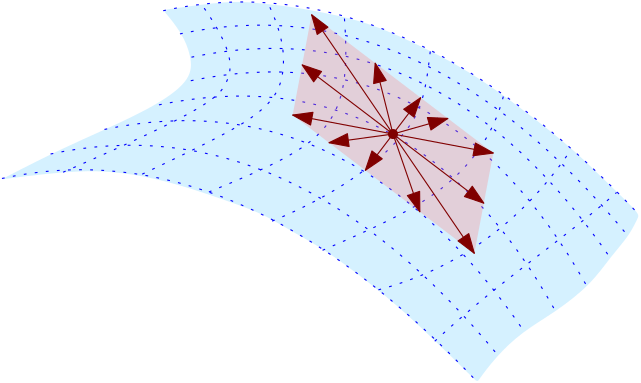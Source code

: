 <?xml version="1.0"?>
<!DOCTYPE ipe SYSTEM "ipe.dtd">
<ipe version="70218" creator="Ipe 7.2.28">
<info created="D:20250716191841" modified="D:20250716192210"/>
<ipestyle name="basic">
<symbol name="arrow/arc(spx)">
<path stroke="sym-stroke" fill="sym-stroke" pen="sym-pen">
0 0 m
-1 0.333 l
-1 -0.333 l
h
</path>
</symbol>
<symbol name="arrow/farc(spx)">
<path stroke="sym-stroke" fill="white" pen="sym-pen">
0 0 m
-1 0.333 l
-1 -0.333 l
h
</path>
</symbol>
<symbol name="arrow/ptarc(spx)">
<path stroke="sym-stroke" fill="sym-stroke" pen="sym-pen">
0 0 m
-1 0.333 l
-0.8 0 l
-1 -0.333 l
h
</path>
</symbol>
<symbol name="arrow/fptarc(spx)">
<path stroke="sym-stroke" fill="white" pen="sym-pen">
0 0 m
-1 0.333 l
-0.8 0 l
-1 -0.333 l
h
</path>
</symbol>
<symbol name="mark/circle(sx)" transformations="translations">
<path fill="sym-stroke">
0.6 0 0 0.6 0 0 e
0.4 0 0 0.4 0 0 e
</path>
</symbol>
<symbol name="mark/disk(sx)" transformations="translations">
<path fill="sym-stroke">
0.6 0 0 0.6 0 0 e
</path>
</symbol>
<symbol name="mark/fdisk(sfx)" transformations="translations">
<group>
<path fill="sym-fill">
0.5 0 0 0.5 0 0 e
</path>
<path fill="sym-stroke" fillrule="eofill">
0.6 0 0 0.6 0 0 e
0.4 0 0 0.4 0 0 e
</path>
</group>
</symbol>
<symbol name="mark/box(sx)" transformations="translations">
<path fill="sym-stroke" fillrule="eofill">
-0.6 -0.6 m
0.6 -0.6 l
0.6 0.6 l
-0.6 0.6 l
h
-0.4 -0.4 m
0.4 -0.4 l
0.4 0.4 l
-0.4 0.4 l
h
</path>
</symbol>
<symbol name="mark/square(sx)" transformations="translations">
<path fill="sym-stroke">
-0.6 -0.6 m
0.6 -0.6 l
0.6 0.6 l
-0.6 0.6 l
h
</path>
</symbol>
<symbol name="mark/fsquare(sfx)" transformations="translations">
<group>
<path fill="sym-fill">
-0.5 -0.5 m
0.5 -0.5 l
0.5 0.5 l
-0.5 0.5 l
h
</path>
<path fill="sym-stroke" fillrule="eofill">
-0.6 -0.6 m
0.6 -0.6 l
0.6 0.6 l
-0.6 0.6 l
h
-0.4 -0.4 m
0.4 -0.4 l
0.4 0.4 l
-0.4 0.4 l
h
</path>
</group>
</symbol>
<symbol name="mark/cross(sx)" transformations="translations">
<group>
<path fill="sym-stroke">
-0.43 -0.57 m
0.57 0.43 l
0.43 0.57 l
-0.57 -0.43 l
h
</path>
<path fill="sym-stroke">
-0.43 0.57 m
0.57 -0.43 l
0.43 -0.57 l
-0.57 0.43 l
h
</path>
</group>
</symbol>
<symbol name="arrow/fnormal(spx)">
<path stroke="sym-stroke" fill="white" pen="sym-pen">
0 0 m
-1 0.333 l
-1 -0.333 l
h
</path>
</symbol>
<symbol name="arrow/pointed(spx)">
<path stroke="sym-stroke" fill="sym-stroke" pen="sym-pen">
0 0 m
-1 0.333 l
-0.8 0 l
-1 -0.333 l
h
</path>
</symbol>
<symbol name="arrow/fpointed(spx)">
<path stroke="sym-stroke" fill="white" pen="sym-pen">
0 0 m
-1 0.333 l
-0.8 0 l
-1 -0.333 l
h
</path>
</symbol>
<symbol name="arrow/linear(spx)">
<path stroke="sym-stroke" pen="sym-pen">
-1 0.333 m
0 0 l
-1 -0.333 l
</path>
</symbol>
<symbol name="arrow/fdouble(spx)">
<path stroke="sym-stroke" fill="white" pen="sym-pen">
0 0 m
-1 0.333 l
-1 -0.333 l
h
-1 0 m
-2 0.333 l
-2 -0.333 l
h
</path>
</symbol>
<symbol name="arrow/double(spx)">
<path stroke="sym-stroke" fill="sym-stroke" pen="sym-pen">
0 0 m
-1 0.333 l
-1 -0.333 l
h
-1 0 m
-2 0.333 l
-2 -0.333 l
h
</path>
</symbol>
<symbol name="arrow/mid-normal(spx)">
<path stroke="sym-stroke" fill="sym-stroke" pen="sym-pen">
0.5 0 m
-0.5 0.333 l
-0.5 -0.333 l
h
</path>
</symbol>
<symbol name="arrow/mid-fnormal(spx)">
<path stroke="sym-stroke" fill="white" pen="sym-pen">
0.5 0 m
-0.5 0.333 l
-0.5 -0.333 l
h
</path>
</symbol>
<symbol name="arrow/mid-pointed(spx)">
<path stroke="sym-stroke" fill="sym-stroke" pen="sym-pen">
0.5 0 m
-0.5 0.333 l
-0.3 0 l
-0.5 -0.333 l
h
</path>
</symbol>
<symbol name="arrow/mid-fpointed(spx)">
<path stroke="sym-stroke" fill="white" pen="sym-pen">
0.5 0 m
-0.5 0.333 l
-0.3 0 l
-0.5 -0.333 l
h
</path>
</symbol>
<symbol name="arrow/mid-double(spx)">
<path stroke="sym-stroke" fill="sym-stroke" pen="sym-pen">
1 0 m
0 0.333 l
0 -0.333 l
h
0 0 m
-1 0.333 l
-1 -0.333 l
h
</path>
</symbol>
<symbol name="arrow/mid-fdouble(spx)">
<path stroke="sym-stroke" fill="white" pen="sym-pen">
1 0 m
0 0.333 l
0 -0.333 l
h
0 0 m
-1 0.333 l
-1 -0.333 l
h
</path>
</symbol>
<anglesize name="22.5 deg" value="22.5"/>
<anglesize name="30 deg" value="30"/>
<anglesize name="45 deg" value="45"/>
<anglesize name="60 deg" value="60"/>
<anglesize name="90 deg" value="90"/>
<arrowsize name="large" value="10"/>
<arrowsize name="small" value="5"/>
<arrowsize name="tiny" value="3"/>
<color name="blue" value="0 0 1"/>
<color name="brown" value="0.647 0.165 0.165"/>
<color name="darkblue" value="0 0 0.545"/>
<color name="darkcyan" value="0 0.545 0.545"/>
<color name="darkgray" value="0.663"/>
<color name="darkgreen" value="0 0.392 0"/>
<color name="darkmagenta" value="0.545 0 0.545"/>
<color name="darkorange" value="1 0.549 0"/>
<color name="darkred" value="0.545 0 0"/>
<color name="gold" value="1 0.843 0"/>
<color name="gray" value="0.745"/>
<color name="green" value="0 1 0"/>
<color name="lightblue" value="0.678 0.847 0.902"/>
<color name="lightcyan" value="0.878 1 1"/>
<color name="lightgray" value="0.827"/>
<color name="lightgreen" value="0.565 0.933 0.565"/>
<color name="lightyellow" value="1 1 0.878"/>
<color name="navy" value="0 0 0.502"/>
<color name="orange" value="1 0.647 0"/>
<color name="pink" value="1 0.753 0.796"/>
<color name="purple" value="0.627 0.125 0.941"/>
<color name="red" value="1 0 0"/>
<color name="seagreen" value="0.18 0.545 0.341"/>
<color name="turquoise" value="0.251 0.878 0.816"/>
<color name="violet" value="0.933 0.51 0.933"/>
<color name="yellow" value="1 1 0"/>
<dashstyle name="dash dot dotted" value="[4 2 1 2 1 2] 0"/>
<dashstyle name="dash dotted" value="[4 2 1 2] 0"/>
<dashstyle name="dashed" value="[4] 0"/>
<dashstyle name="dotted" value="[1 3] 0"/>
<gridsize name="10 pts (~3.5 mm)" value="10"/>
<gridsize name="14 pts (~5 mm)" value="14"/>
<gridsize name="16 pts (~6 mm)" value="16"/>
<gridsize name="20 pts (~7 mm)" value="20"/>
<gridsize name="28 pts (~10 mm)" value="28"/>
<gridsize name="32 pts (~12 mm)" value="32"/>
<gridsize name="4 pts" value="4"/>
<gridsize name="56 pts (~20 mm)" value="56"/>
<gridsize name="8 pts (~3 mm)" value="8"/>
<opacity name="10%" value="0.1"/>
<opacity name="30%" value="0.3"/>
<opacity name="50%" value="0.5"/>
<opacity name="75%" value="0.75"/>
<pen name="fat" value="1.2"/>
<pen name="heavier" value="0.8"/>
<pen name="ultrafat" value="2"/>
<symbolsize name="large" value="5"/>
<symbolsize name="small" value="2"/>
<symbolsize name="tiny" value="1.1"/>
<textsize name="Huge" value="\Huge"/>
<textsize name="LARGE" value="\LARGE"/>
<textsize name="Large" value="\Large"/>
<textsize name="footnote" value="\footnotesize"/>
<textsize name="huge" value="\huge"/>
<textsize name="large" value="\large"/>
<textsize name="script" value="\scriptsize"/>
<textsize name="small" value="\small"/>
<textsize name="tiny" value="\tiny"/>
<textstyle name="center" begin="\begin{center}" end="\end{center}"/>
<textstyle name="item" begin="\begin{itemize}\item{}" end="\end{itemize}"/>
<textstyle name="itemize" begin="\begin{itemize}" end="\end{itemize}"/>
<tiling name="falling" angle="-60" step="4" width="1"/>
<tiling name="rising" angle="30" step="4" width="1"/>
</ipestyle>
<page>
<layer name="alpha"/>
<view layers="alpha" active="alpha"/>
<path layer="alpha" matrix="2.11527 0.041717 -0.041717 2.11527 -439.114 -691.465" fill="0.443 0.816 1" opacity="30%" stroke-opacity="opaque">
368.176 675.969 m
376.609 680.186
385.57 683.875
395.163 688.197
400.644 692.309
400.644 696.104
399.168 700.11
396.006 704.115
395.901 704.115
407.075 705.486
411.608 705.064
418.354 704.221
426.471 702.429
431.11 701.058
436.697 698.634
444.919 694.417
452.509 689.462
464.737 679.659
469.587 674.599
476.439 667.852
476.122 667.325
474.541 664.163
471.484 660.895
467.9 656.045
461.891 651.513
455.882 648.139
451.35 643.923
448.082 639.706
448.292 639.706
439.754 648.35
433.113 654.675
423.414 662.37
418.67 665.111
414.559 667.641
411.502 669.433
405.915 671.542
400.223 673.65
393.476 675.653
387.256 676.812
379.983 677.234
368.071 675.864 c
</path>
<path matrix="2.11527 0.041717 -0.041717 2.11527 -439.114 -691.465" stroke="0 0 1" dash="dotted">
368 676 m
408 684
448 640 c
</path>
<path matrix="2.11527 0.041717 0.214086 2.12031 -594.535 -686.066" stroke="0 0 1" dash="dotted">
368 676 m
408 684
448 640 c
</path>
<path matrix="2.11527 0.041717 0.494359 2.12584 -764.592 -680.955" stroke="0 0 1" dash="dotted">
368 676 m
408 684
448 640 c
</path>
<path matrix="2.11527 0.041717 0.749166 2.13086 -917.23 -675.501" stroke="0 0 1" dash="dotted">
368 676 m
408 684
448 640 c
</path>
<path matrix="2.11527 0.041717 0.749166 2.13086 -905.771 -666.811" stroke="0 0 1" dash="dotted">
368 676 m
408 684
448 640 c
</path>
<path matrix="2.11527 0.041717 0.494359 2.12584 -733.277 -654.945" stroke="0 0 1" dash="dotted">
368 676 m
408 684
448 640 c
</path>
<path matrix="2.11527 0.041717 0.214086 2.12031 -547.948 -642.825" stroke="0 0 1" dash="dotted">
368 676 m
408 684
448 640 c
</path>
<path matrix="2.11527 0.041717 -0.041717 2.11527 -381.055 -631.069" stroke="0 0 1" dash="dotted">
368 676 m
408 684
448 640 c
</path>
<path stroke="0 0 1" dash="dotted" opacity="30%" stroke-opacity="opaque">
333.119 756.059 m
384.715 778.477
393.967 787.55
394.678 799.827
382.936 816.551 c
</path>
<path stroke="0 0 1" dash="dotted" opacity="30%" stroke-opacity="opaque">
361.585 755.347 m
387.206 767.446
406.599 777.587
413.894 790.753
412.114 806.054
406.955 816.729 c
</path>
<path stroke="0 0 1" dash="dotted" opacity="30%" stroke-opacity="opaque">
385.604 748.942 m
411.936 759.617
432.219 770.826
435.955 791.465
434.354 812.103 c
</path>
<path stroke="0 0 1" dash="dotted" opacity="30%" stroke-opacity="opaque">
408.378 738.445 m
432.931 748.586
459.619 770.648
463.355 781.857
465.312 799.649 c
</path>
<path stroke="0 0 1" dash="dotted" opacity="30%" stroke-opacity="opaque">
426.526 727.948 m
454.103 739.69
476.877 752.678
488.975 772.427
491.822 784.17 c
</path>
<path stroke="0 0 1" dash="dotted" opacity="30%" stroke-opacity="opaque">
446.631 713.714 m
471.539 720.297
496.448 735.064
516.019 764.243 c
</path>
<path stroke="0 0 1" dash="dotted" opacity="30%" stroke-opacity="opaque">
466.913 695.211 m
491.288 717.806
510.859 729.905
532.387 748.764 c
</path>
<path matrix="0.622224 0.817652 -0.817652 0.622224 812.183 103.106" fill="1 0.502 0.502" opacity="30%" stroke-opacity="opaque">
288 704 m
320 720 l
320 640 l
288 624 l
h
</path>
<use matrix="0.622224 0.817652 -0.817652 0.622224 812.183 103.106" name="mark/disk(sx)" pos="304 672" size="normal" stroke="0.502 0 0"/>
<path matrix="0.622224 0.817652 -0.817652 0.622224 723.445 108.659" stroke="0.502 0 0" arrow="normal/normal" opacity="30%" stroke-opacity="opaque">
352 600 m
368 600 l
</path>
<path matrix="0.622224 0.817652 -0.817652 0.622224 723.445 108.659" stroke="0.502 0 0" arrow="normal/normal" opacity="30%" stroke-opacity="opaque">
352 600 m
368 648 l
</path>
<path matrix="0.622224 0.817652 -0.817652 0.622224 723.445 108.659" stroke="0.502 0 0" arrow="normal/normal" opacity="30%" stroke-opacity="opaque">
352 600 m
336 632 l
</path>
<path matrix="0.622224 0.817652 -0.817652 0.622224 723.445 108.659" stroke="0.502 0 0" arrow="normal/normal" opacity="30%" stroke-opacity="opaque">
352 600 m
336 552 l
</path>
<path matrix="0.622224 0.817652 -0.817652 0.622224 723.445 108.659" stroke="0.502 0 0" arrow="normal/normal" opacity="30%" stroke-opacity="opaque">
352 600 m
368 568 l
</path>
<path matrix="0.622224 0.817652 -0.817652 0.622224 723.445 108.659" stroke="0.502 0 0" arrow="normal/normal" opacity="30%" stroke-opacity="opaque">
352 600 m
336 600 l
</path>
<path matrix="0.622224 0.817652 -0.817652 0.622224 723.445 108.659" stroke="0.502 0 0" arrow="normal/normal" opacity="30%" stroke-opacity="opaque">
352 600 m
336 576 l
</path>
<path matrix="0.622224 0.817652 -0.817652 0.622224 723.445 108.659" stroke="0.502 0 0" arrow="normal/normal" opacity="30%" stroke-opacity="opaque">
352 600 m
336 616 l
</path>
<path matrix="0.622224 0.817652 -0.817652 0.622224 723.445 108.659" stroke="0.502 0 0" arrow="normal/normal" opacity="30%" stroke-opacity="opaque">
352 600 m
352 640 l
</path>
<path matrix="0.622224 0.817652 -0.817652 0.622224 723.445 108.659" stroke="0.502 0 0" arrow="normal/normal" opacity="30%" stroke-opacity="opaque">
352 600 m
368 620 l
</path>
<path matrix="0.622224 0.817652 -0.817652 0.622224 723.445 108.659" stroke="0.502 0 0" arrow="normal/normal" opacity="30%" stroke-opacity="opaque">
352 600 m
368 588 l
</path>
<path matrix="0.622224 0.817652 -0.817652 0.622224 723.445 108.659" stroke="0.502 0 0" arrow="normal/normal" opacity="30%" stroke-opacity="opaque">
352 600 m
352 560 l
</path>
</page>
</ipe>
